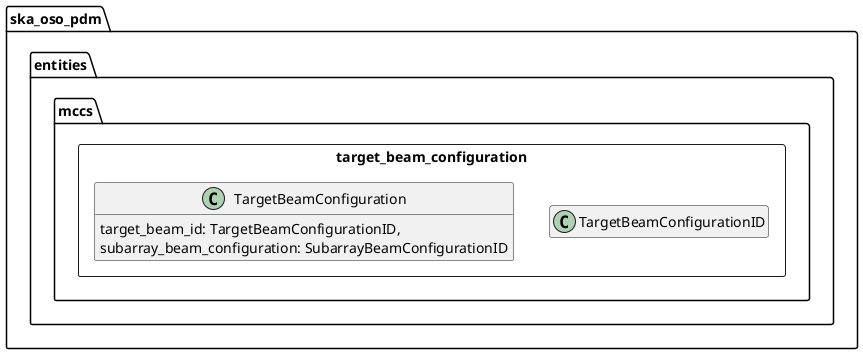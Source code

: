 @startuml
hide empty members

package ska_oso_pdm.entities.mccs {
        package target_beam_configuration <<Rectangle>> {
            class TargetBeamConfigurationID

            class TargetBeamConfiguration {
                target_beam_id: TargetBeamConfigurationID,
                subarray_beam_configuration: SubarrayBeamConfigurationID
            }
        }
}
@enduml
